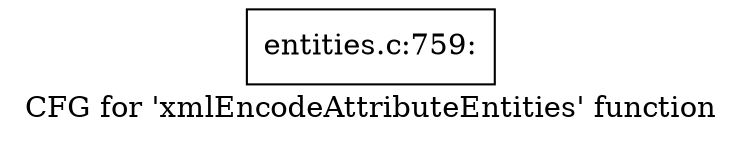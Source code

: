 digraph "CFG for 'xmlEncodeAttributeEntities' function" {
	label="CFG for 'xmlEncodeAttributeEntities' function";

	Node0x559a6216cd60 [shape=record,label="{entities.c:759:}"];
}
